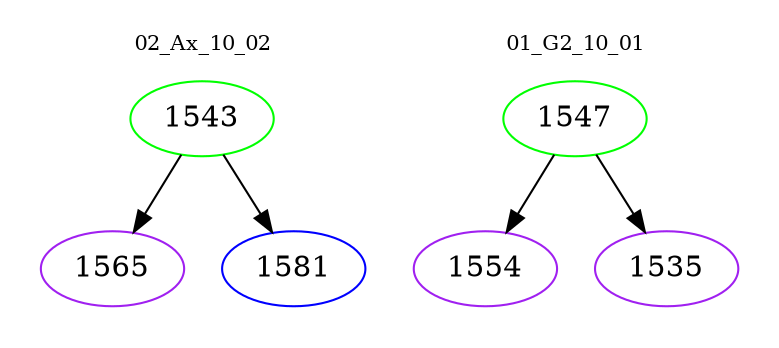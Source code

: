 digraph{
subgraph cluster_0 {
color = white
label = "02_Ax_10_02";
fontsize=10;
T0_1543 [label="1543", color="green"]
T0_1543 -> T0_1565 [color="black"]
T0_1565 [label="1565", color="purple"]
T0_1543 -> T0_1581 [color="black"]
T0_1581 [label="1581", color="blue"]
}
subgraph cluster_1 {
color = white
label = "01_G2_10_01";
fontsize=10;
T1_1547 [label="1547", color="green"]
T1_1547 -> T1_1554 [color="black"]
T1_1554 [label="1554", color="purple"]
T1_1547 -> T1_1535 [color="black"]
T1_1535 [label="1535", color="purple"]
}
}
